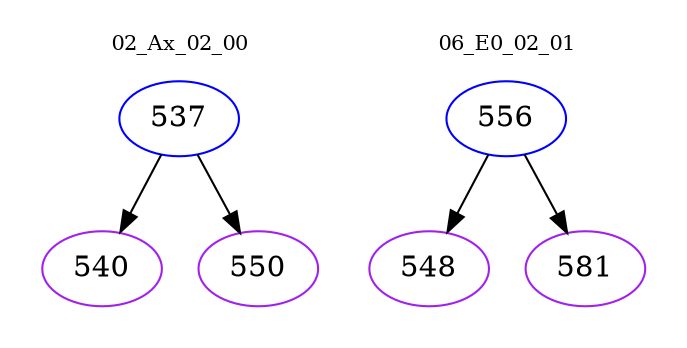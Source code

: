 digraph{
subgraph cluster_0 {
color = white
label = "02_Ax_02_00";
fontsize=10;
T0_537 [label="537", color="blue"]
T0_537 -> T0_540 [color="black"]
T0_540 [label="540", color="purple"]
T0_537 -> T0_550 [color="black"]
T0_550 [label="550", color="purple"]
}
subgraph cluster_1 {
color = white
label = "06_E0_02_01";
fontsize=10;
T1_556 [label="556", color="blue"]
T1_556 -> T1_548 [color="black"]
T1_548 [label="548", color="purple"]
T1_556 -> T1_581 [color="black"]
T1_581 [label="581", color="purple"]
}
}
